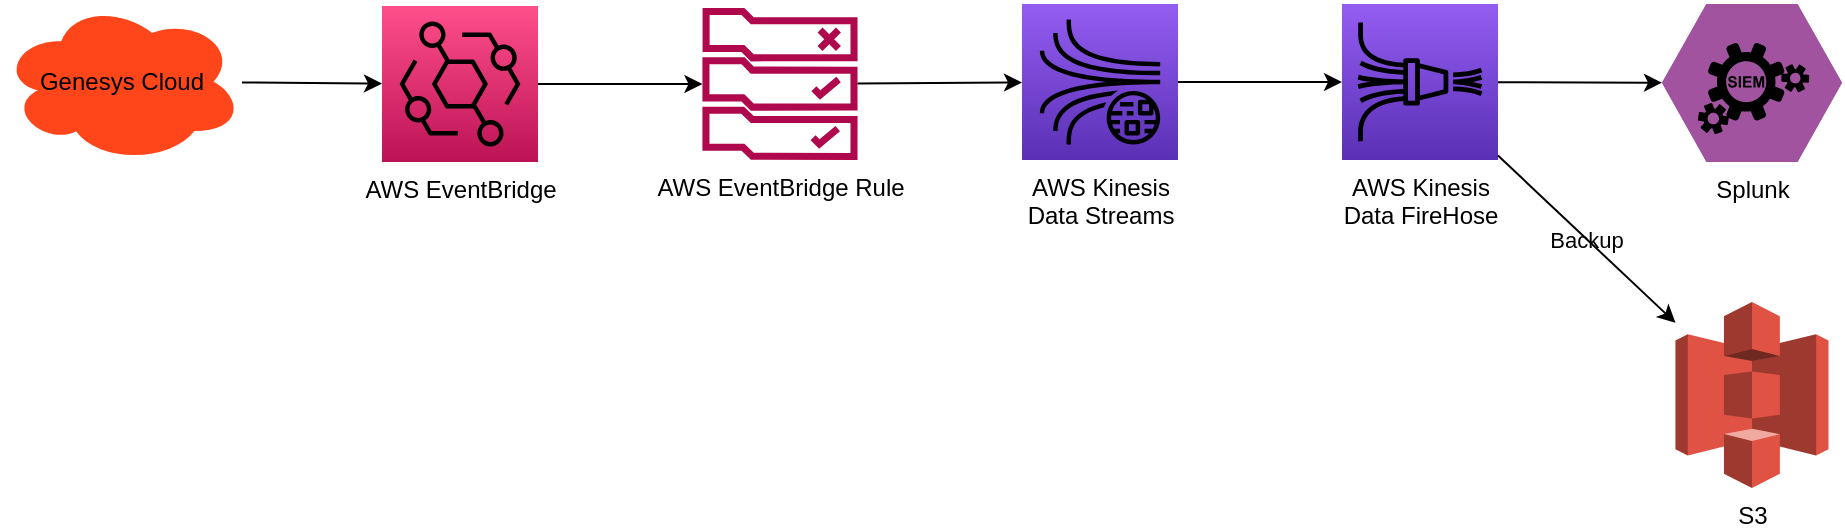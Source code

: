 <mxfile>
    <diagram id="AYtMfRHaBUF7M5qByw1U" name="Page-1">
        <mxGraphModel dx="1231" dy="598" grid="1" gridSize="10" guides="1" tooltips="1" connect="1" arrows="1" fold="1" page="1" pageScale="1" pageWidth="2943" pageHeight="3390" background="#ffffff" math="0" shadow="0">
            <root>
                <mxCell id="0"/>
                <mxCell id="1" parent="0"/>
                <mxCell id="2" value="Genesys Cloud" style="ellipse;shape=cloud;whiteSpace=wrap;html=1;strokeColor=#FF451A;fontColor=#000000;fillColor=#FF451A;" parent="1" vertex="1">
                    <mxGeometry x="130" y="160" width="120" height="80" as="geometry"/>
                </mxCell>
                <mxCell id="3" value="AWS EventBridge" style="sketch=0;points=[[0,0,0],[0.25,0,0],[0.5,0,0],[0.75,0,0],[1,0,0],[0,1,0],[0.25,1,0],[0.5,1,0],[0.75,1,0],[1,1,0],[0,0.25,0],[0,0.5,0],[0,0.75,0],[1,0.25,0],[1,0.5,0],[1,0.75,0]];outlineConnect=0;fontColor=#000000;gradientColor=#FF4F8B;gradientDirection=north;fillColor=#BC1356;strokeColor=#000000;dashed=0;verticalLabelPosition=bottom;verticalAlign=top;align=center;html=1;fontSize=12;fontStyle=0;aspect=fixed;shape=mxgraph.aws4.resourceIcon;resIcon=mxgraph.aws4.eventbridge;" parent="1" vertex="1">
                    <mxGeometry x="320" y="162" width="78" height="78" as="geometry"/>
                </mxCell>
                <mxCell id="4" value="" style="endArrow=classic;html=1;fontColor=#000000;strokeColor=#000000;" parent="1" source="2" target="3" edge="1">
                    <mxGeometry width="50" height="50" relative="1" as="geometry">
                        <mxPoint x="230" y="370" as="sourcePoint"/>
                        <mxPoint x="280" y="320" as="targetPoint"/>
                    </mxGeometry>
                </mxCell>
                <mxCell id="5" value="AWS Kinesis&lt;br&gt;Data FireHose" style="sketch=0;points=[[0,0,0],[0.25,0,0],[0.5,0,0],[0.75,0,0],[1,0,0],[0,1,0],[0.25,1,0],[0.5,1,0],[0.75,1,0],[1,1,0],[0,0.25,0],[0,0.5,0],[0,0.75,0],[1,0.25,0],[1,0.5,0],[1,0.75,0]];outlineConnect=0;fontColor=#000000;gradientColor=#945DF2;gradientDirection=north;fillColor=#5A30B5;strokeColor=#000000;dashed=0;verticalLabelPosition=bottom;verticalAlign=top;align=center;html=1;fontSize=12;fontStyle=0;aspect=fixed;shape=mxgraph.aws4.resourceIcon;resIcon=mxgraph.aws4.kinesis_data_firehose;" parent="1" vertex="1">
                    <mxGeometry x="800" y="161" width="78" height="78" as="geometry"/>
                </mxCell>
                <mxCell id="6" value="S3" style="outlineConnect=0;dashed=0;verticalLabelPosition=bottom;verticalAlign=top;align=center;html=1;shape=mxgraph.aws3.s3;fillColor=#E05243;gradientColor=none;fontColor=#000000;strokeColor=#000000;" parent="1" vertex="1">
                    <mxGeometry x="966.75" y="310" width="76.5" height="93" as="geometry"/>
                </mxCell>
                <mxCell id="7" value="Backup" style="endArrow=classic;html=1;fontColor=#000000;strokeColor=#000000;labelBackgroundColor=none;" parent="1" source="5" target="6" edge="1">
                    <mxGeometry width="50" height="50" relative="1" as="geometry">
                        <mxPoint x="560" y="418" as="sourcePoint"/>
                        <mxPoint x="610" y="368" as="targetPoint"/>
                    </mxGeometry>
                </mxCell>
                <mxCell id="8" value="" style="endArrow=classic;html=1;fontColor=#000000;strokeColor=#000000;" parent="1" source="3" target="9" edge="1">
                    <mxGeometry width="50" height="50" relative="1" as="geometry">
                        <mxPoint x="320" y="360" as="sourcePoint"/>
                        <mxPoint x="370" y="310" as="targetPoint"/>
                    </mxGeometry>
                </mxCell>
                <mxCell id="9" value="AWS EventBridge Rule" style="sketch=0;outlineConnect=0;fontColor=#000000;gradientColor=none;fillColor=#B0084D;strokeColor=#000000;dashed=0;verticalLabelPosition=bottom;verticalAlign=top;align=center;html=1;fontSize=12;fontStyle=0;aspect=fixed;pointerEvents=1;shape=mxgraph.aws4.rule_2;" vertex="1" parent="1">
                    <mxGeometry x="480" y="163" width="78" height="76" as="geometry"/>
                </mxCell>
                <mxCell id="10" value="AWS Kinesis&lt;br&gt;Data Streams" style="sketch=0;points=[[0,0,0],[0.25,0,0],[0.5,0,0],[0.75,0,0],[1,0,0],[0,1,0],[0.25,1,0],[0.5,1,0],[0.75,1,0],[1,1,0],[0,0.25,0],[0,0.5,0],[0,0.75,0],[1,0.25,0],[1,0.5,0],[1,0.75,0]];outlineConnect=0;fontColor=#000000;gradientColor=#945DF2;gradientDirection=north;fillColor=#5A30B5;strokeColor=#000000;dashed=0;verticalLabelPosition=bottom;verticalAlign=top;align=center;html=1;fontSize=12;fontStyle=0;aspect=fixed;shape=mxgraph.aws4.resourceIcon;resIcon=mxgraph.aws4.kinesis_data_streams;" vertex="1" parent="1">
                    <mxGeometry x="640" y="161" width="78" height="78" as="geometry"/>
                </mxCell>
                <mxCell id="11" value="" style="endArrow=classic;html=1;fontColor=#000000;strokeColor=#000000;" edge="1" parent="1" source="9" target="10">
                    <mxGeometry width="50" height="50" relative="1" as="geometry">
                        <mxPoint x="530" y="340" as="sourcePoint"/>
                        <mxPoint x="580" y="290" as="targetPoint"/>
                    </mxGeometry>
                </mxCell>
                <mxCell id="12" value="" style="endArrow=classic;html=1;fontColor=#000000;strokeColor=#000000;" edge="1" parent="1" source="10" target="5">
                    <mxGeometry width="50" height="50" relative="1" as="geometry">
                        <mxPoint x="680" y="380" as="sourcePoint"/>
                        <mxPoint x="730" y="330" as="targetPoint"/>
                    </mxGeometry>
                </mxCell>
                <mxCell id="13" value="Splunk" style="verticalLabelPosition=bottom;sketch=0;html=1;fillColor=#A153A0;strokeColor=#000000;verticalAlign=top;align=center;points=[[0,0.5,0],[0.125,0.25,0],[0.25,0,0],[0.5,0,0],[0.75,0,0],[0.875,0.25,0],[1,0.5,0],[0.875,0.75,0],[0.75,1,0],[0.5,1,0],[0.125,0.75,0]];pointerEvents=1;shape=mxgraph.cisco_safe.compositeIcon;bgIcon=mxgraph.cisco_safe.design.blank_device;resIcon=mxgraph.cisco_safe.design.siem;fontColor=#000000;" vertex="1" parent="1">
                    <mxGeometry x="960" y="161" width="90" height="79" as="geometry"/>
                </mxCell>
                <mxCell id="14" value="" style="endArrow=classic;html=1;fontColor=#000000;strokeColor=#000000;" edge="1" parent="1" source="5" target="13">
                    <mxGeometry width="50" height="50" relative="1" as="geometry">
                        <mxPoint x="930" y="320" as="sourcePoint"/>
                        <mxPoint x="980" y="270" as="targetPoint"/>
                    </mxGeometry>
                </mxCell>
            </root>
        </mxGraphModel>
    </diagram>
</mxfile>